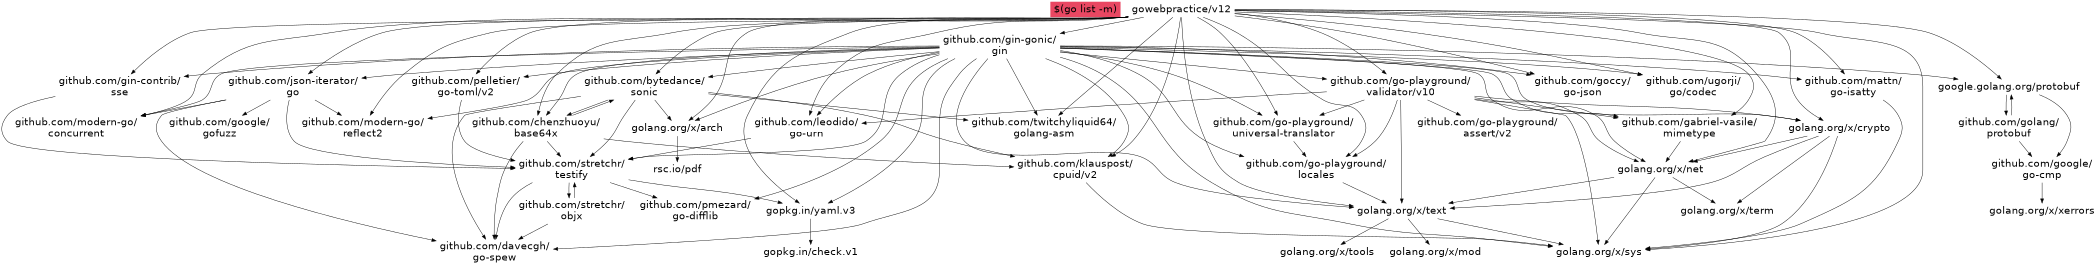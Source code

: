 digraph {
    graph [overlap=false, size=14];
    root="$(go list -m)";
    node [ shape = plaintext, fontname = "Helvetica",
          fontsize=24];
    "$(go list -m)" [style = filled,
                     fillcolor = "#E94762"];

"github.com/bytedance/\nsonic" -> "github.com/chenzhuoyu/\nbase64x"
"github.com/bytedance/\nsonic" -> "github.com/davecgh/\ngo-spew"
"github.com/bytedance/\nsonic" -> "github.com/klauspost/\ncpuid/v2"
"github.com/bytedance/\nsonic" -> "github.com/stretchr/\ntestify"
"github.com/bytedance/\nsonic" -> "github.com/twitchyliquid64/\ngolang-asm"
"github.com/bytedance/\nsonic" -> "golang.org/x/arch"
"github.com/chenzhuoyu/\nbase64x" -> "github.com/bytedance/\nsonic"
"github.com/chenzhuoyu/\nbase64x" -> "github.com/davecgh/\ngo-spew"
"github.com/chenzhuoyu/\nbase64x" -> "github.com/klauspost/\ncpuid/v2"
"github.com/chenzhuoyu/\nbase64x" -> "github.com/stretchr/\ntestify"
"github.com/gabriel-vasile/\nmimetype" -> "golang.org/x/net"
"github.com/gin-contrib/\nsse" -> "github.com/stretchr/\ntestify"
"github.com/gin-gonic/\ngin" -> "github.com/bytedance/\nsonic"
"github.com/gin-gonic/\ngin" -> "github.com/chenzhuoyu/\nbase64x"
"github.com/gin-gonic/\ngin" -> "github.com/davecgh/\ngo-spew"
"github.com/gin-gonic/\ngin" -> "github.com/gabriel-vasile/\nmimetype"
"github.com/gin-gonic/\ngin" -> "github.com/gin-contrib/\nsse"
"github.com/gin-gonic/\ngin" -> "github.com/go-playground/\nlocales"
"github.com/gin-gonic/\ngin" -> "github.com/go-playground/\nuniversal-translator"
"github.com/gin-gonic/\ngin" -> "github.com/go-playground/\nvalidator/v10"
"github.com/gin-gonic/\ngin" -> "github.com/goccy/\ngo-json"
"github.com/gin-gonic/\ngin" -> "github.com/json-iterator/\ngo"
"github.com/gin-gonic/\ngin" -> "github.com/klauspost/\ncpuid/v2"
"github.com/gin-gonic/\ngin" -> "github.com/leodido/\ngo-urn"
"github.com/gin-gonic/\ngin" -> "github.com/mattn/\ngo-isatty"
"github.com/gin-gonic/\ngin" -> "github.com/modern-go/\nconcurrent"
"github.com/gin-gonic/\ngin" -> "github.com/modern-go/\nreflect2"
"github.com/gin-gonic/\ngin" -> "github.com/pelletier/\ngo-toml/v2"
"github.com/gin-gonic/\ngin" -> "github.com/pmezard/\ngo-difflib"
"github.com/gin-gonic/\ngin" -> "github.com/stretchr/\ntestify"
"github.com/gin-gonic/\ngin" -> "github.com/twitchyliquid64/\ngolang-asm"
"github.com/gin-gonic/\ngin" -> "github.com/ugorji/\ngo/codec"
"github.com/gin-gonic/\ngin" -> "golang.org/x/arch"
"github.com/gin-gonic/\ngin" -> "golang.org/x/crypto"
"github.com/gin-gonic/\ngin" -> "golang.org/x/net"
"github.com/gin-gonic/\ngin" -> "golang.org/x/sys"
"github.com/gin-gonic/\ngin" -> "golang.org/x/text"
"github.com/gin-gonic/\ngin" -> "google.golang.org/protobuf"
"github.com/gin-gonic/\ngin" -> "gopkg.in/yaml.v3"
"github.com/go-playground/\nlocales" -> "golang.org/x/text"
"github.com/go-playground/\nuniversal-translator" -> "github.com/go-playground/\nlocales"
"github.com/go-playground/\nvalidator/v10" -> "github.com/gabriel-vasile/\nmimetype"
"github.com/go-playground/\nvalidator/v10" -> "github.com/go-playground/\nassert/v2"
"github.com/go-playground/\nvalidator/v10" -> "github.com/go-playground/\nlocales"
"github.com/go-playground/\nvalidator/v10" -> "github.com/go-playground/\nuniversal-translator"
"github.com/go-playground/\nvalidator/v10" -> "github.com/leodido/\ngo-urn"
"github.com/go-playground/\nvalidator/v10" -> "golang.org/x/crypto"
"github.com/go-playground/\nvalidator/v10" -> "golang.org/x/net"
"github.com/go-playground/\nvalidator/v10" -> "golang.org/x/sys"
"github.com/go-playground/\nvalidator/v10" -> "golang.org/x/text"
"github.com/golang/\nprotobuf" -> "github.com/google/\ngo-cmp"
"github.com/golang/\nprotobuf" -> "google.golang.org/protobuf"
"github.com/google/\ngo-cmp" -> "golang.org/x/xerrors"
"github.com/json-iterator/\ngo" -> "github.com/davecgh/\ngo-spew"
"github.com/json-iterator/\ngo" -> "github.com/google/\ngofuzz"
"github.com/json-iterator/\ngo" -> "github.com/modern-go/\nconcurrent"
"github.com/json-iterator/\ngo" -> "github.com/modern-go/\nreflect2"
"github.com/json-iterator/\ngo" -> "github.com/stretchr/\ntestify"
"github.com/klauspost/\ncpuid/v2" -> "golang.org/x/sys"
"github.com/leodido/\ngo-urn" -> "github.com/stretchr/\ntestify"
"github.com/mattn/\ngo-isatty" -> "golang.org/x/sys"
"github.com/pelletier/\ngo-toml/v2" -> "github.com/stretchr/\ntestify"
"github.com/stretchr/\nobjx" -> "github.com/davecgh/\ngo-spew"
"github.com/stretchr/\nobjx" -> "github.com/stretchr/\ntestify"
"github.com/stretchr/\ntestify" -> "github.com/davecgh/\ngo-spew"
"github.com/stretchr/\ntestify" -> "github.com/pmezard/\ngo-difflib"
"github.com/stretchr/\ntestify" -> "github.com/stretchr/\nobjx"
"github.com/stretchr/\ntestify" -> "gopkg.in/yaml.v3"
"golang.org/x/arch" -> "rsc.io/pdf"
"golang.org/x/crypto" -> "golang.org/x/net"
"golang.org/x/crypto" -> "golang.org/x/sys"
"golang.org/x/crypto" -> "golang.org/x/term"
"golang.org/x/crypto" -> "golang.org/x/text"
"golang.org/x/net" -> "golang.org/x/sys"
"golang.org/x/net" -> "golang.org/x/term"
"golang.org/x/net" -> "golang.org/x/text"
"golang.org/x/text" -> "golang.org/x/mod"
"golang.org/x/text" -> "golang.org/x/sys"
"golang.org/x/text" -> "golang.org/x/tools"
"google.golang.org/protobuf" -> "github.com/golang/\nprotobuf"
"google.golang.org/protobuf" -> "github.com/google/\ngo-cmp"
"gopkg.in/yaml.v3" -> "gopkg.in/check.v1"
"gowebpractice/v12" -> "github.com/bytedance/\nsonic"
"gowebpractice/v12" -> "github.com/chenzhuoyu/\nbase64x"
"gowebpractice/v12" -> "github.com/gabriel-vasile/\nmimetype"
"gowebpractice/v12" -> "github.com/gin-contrib/\nsse"
"gowebpractice/v12" -> "github.com/gin-gonic/\ngin"
"gowebpractice/v12" -> "github.com/go-playground/\nlocales"
"gowebpractice/v12" -> "github.com/go-playground/\nuniversal-translator"
"gowebpractice/v12" -> "github.com/go-playground/\nvalidator/v10"
"gowebpractice/v12" -> "github.com/goccy/\ngo-json"
"gowebpractice/v12" -> "github.com/json-iterator/\ngo"
"gowebpractice/v12" -> "github.com/klauspost/\ncpuid/v2"
"gowebpractice/v12" -> "github.com/leodido/\ngo-urn"
"gowebpractice/v12" -> "github.com/mattn/\ngo-isatty"
"gowebpractice/v12" -> "github.com/modern-go/\nconcurrent"
"gowebpractice/v12" -> "github.com/modern-go/\nreflect2"
"gowebpractice/v12" -> "github.com/pelletier/\ngo-toml/v2"
"gowebpractice/v12" -> "github.com/twitchyliquid64/\ngolang-asm"
"gowebpractice/v12" -> "github.com/ugorji/\ngo/codec"
"gowebpractice/v12" -> "golang.org/x/arch"
"gowebpractice/v12" -> "golang.org/x/crypto"
"gowebpractice/v12" -> "golang.org/x/net"
"gowebpractice/v12" -> "golang.org/x/sys"
"gowebpractice/v12" -> "golang.org/x/text"
"gowebpractice/v12" -> "google.golang.org/protobuf"
"gowebpractice/v12" -> "gopkg.in/yaml.v3"
}
